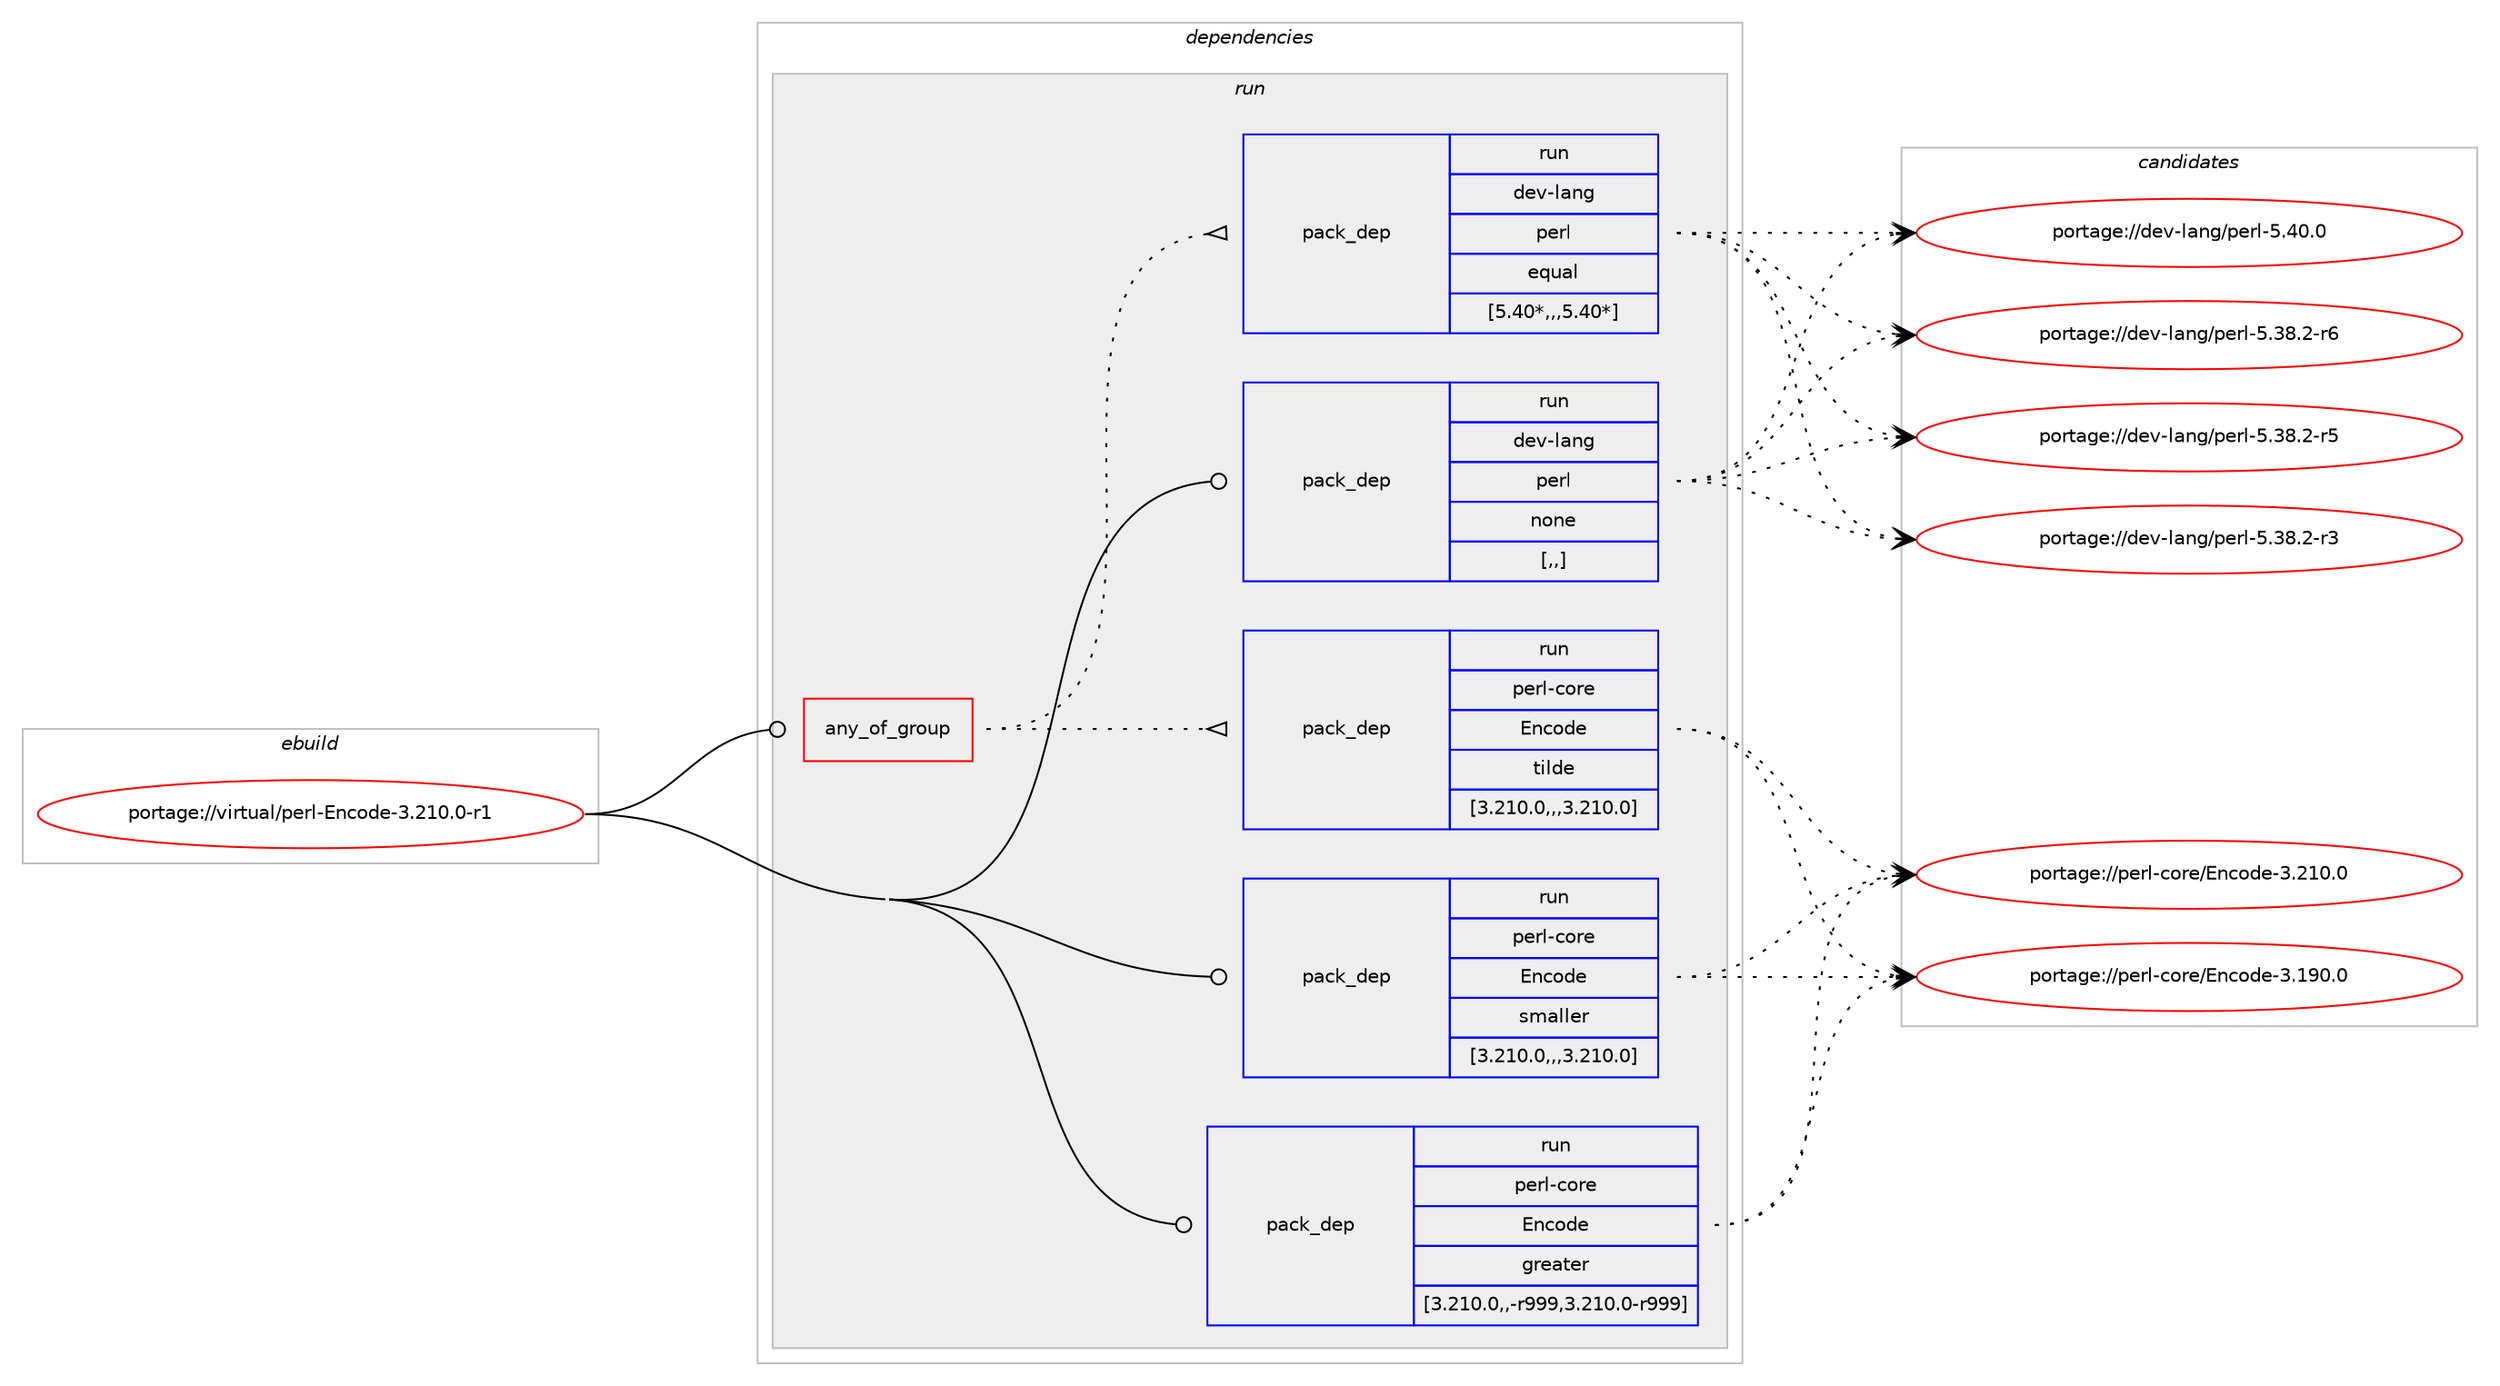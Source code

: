 digraph prolog {

# *************
# Graph options
# *************

newrank=true;
concentrate=true;
compound=true;
graph [rankdir=LR,fontname=Helvetica,fontsize=10,ranksep=1.5];#, ranksep=2.5, nodesep=0.2];
edge  [arrowhead=vee];
node  [fontname=Helvetica,fontsize=10];

# **********
# The ebuild
# **********

subgraph cluster_leftcol {
color=gray;
label=<<i>ebuild</i>>;
id [label="portage://virtual/perl-Encode-3.210.0-r1", color=red, width=4, href="../virtual/perl-Encode-3.210.0-r1.svg"];
}

# ****************
# The dependencies
# ****************

subgraph cluster_midcol {
color=gray;
label=<<i>dependencies</i>>;
subgraph cluster_compile {
fillcolor="#eeeeee";
style=filled;
label=<<i>compile</i>>;
}
subgraph cluster_compileandrun {
fillcolor="#eeeeee";
style=filled;
label=<<i>compile and run</i>>;
}
subgraph cluster_run {
fillcolor="#eeeeee";
style=filled;
label=<<i>run</i>>;
subgraph any31 {
dependency1429 [label=<<TABLE BORDER="0" CELLBORDER="1" CELLSPACING="0" CELLPADDING="4"><TR><TD CELLPADDING="10">any_of_group</TD></TR></TABLE>>, shape=none, color=red];subgraph pack1141 {
dependency1430 [label=<<TABLE BORDER="0" CELLBORDER="1" CELLSPACING="0" CELLPADDING="4" WIDTH="220"><TR><TD ROWSPAN="6" CELLPADDING="30">pack_dep</TD></TR><TR><TD WIDTH="110">run</TD></TR><TR><TD>dev-lang</TD></TR><TR><TD>perl</TD></TR><TR><TD>equal</TD></TR><TR><TD>[5.40*,,,5.40*]</TD></TR></TABLE>>, shape=none, color=blue];
}
dependency1429:e -> dependency1430:w [weight=20,style="dotted",arrowhead="oinv"];
subgraph pack1142 {
dependency1431 [label=<<TABLE BORDER="0" CELLBORDER="1" CELLSPACING="0" CELLPADDING="4" WIDTH="220"><TR><TD ROWSPAN="6" CELLPADDING="30">pack_dep</TD></TR><TR><TD WIDTH="110">run</TD></TR><TR><TD>perl-core</TD></TR><TR><TD>Encode</TD></TR><TR><TD>tilde</TD></TR><TR><TD>[3.210.0,,,3.210.0]</TD></TR></TABLE>>, shape=none, color=blue];
}
dependency1429:e -> dependency1431:w [weight=20,style="dotted",arrowhead="oinv"];
}
id:e -> dependency1429:w [weight=20,style="solid",arrowhead="odot"];
subgraph pack1143 {
dependency1432 [label=<<TABLE BORDER="0" CELLBORDER="1" CELLSPACING="0" CELLPADDING="4" WIDTH="220"><TR><TD ROWSPAN="6" CELLPADDING="30">pack_dep</TD></TR><TR><TD WIDTH="110">run</TD></TR><TR><TD>dev-lang</TD></TR><TR><TD>perl</TD></TR><TR><TD>none</TD></TR><TR><TD>[,,]</TD></TR></TABLE>>, shape=none, color=blue];
}
id:e -> dependency1432:w [weight=20,style="solid",arrowhead="odot"];
subgraph pack1144 {
dependency1433 [label=<<TABLE BORDER="0" CELLBORDER="1" CELLSPACING="0" CELLPADDING="4" WIDTH="220"><TR><TD ROWSPAN="6" CELLPADDING="30">pack_dep</TD></TR><TR><TD WIDTH="110">run</TD></TR><TR><TD>perl-core</TD></TR><TR><TD>Encode</TD></TR><TR><TD>greater</TD></TR><TR><TD>[3.210.0,,-r999,3.210.0-r999]</TD></TR></TABLE>>, shape=none, color=blue];
}
id:e -> dependency1433:w [weight=20,style="solid",arrowhead="odot"];
subgraph pack1145 {
dependency1434 [label=<<TABLE BORDER="0" CELLBORDER="1" CELLSPACING="0" CELLPADDING="4" WIDTH="220"><TR><TD ROWSPAN="6" CELLPADDING="30">pack_dep</TD></TR><TR><TD WIDTH="110">run</TD></TR><TR><TD>perl-core</TD></TR><TR><TD>Encode</TD></TR><TR><TD>smaller</TD></TR><TR><TD>[3.210.0,,,3.210.0]</TD></TR></TABLE>>, shape=none, color=blue];
}
id:e -> dependency1434:w [weight=20,style="solid",arrowhead="odot"];
}
}

# **************
# The candidates
# **************

subgraph cluster_choices {
rank=same;
color=gray;
label=<<i>candidates</i>>;

subgraph choice1141 {
color=black;
nodesep=1;
choice10010111845108971101034711210111410845534652484648 [label="portage://dev-lang/perl-5.40.0", color=red, width=4,href="../dev-lang/perl-5.40.0.svg"];
choice100101118451089711010347112101114108455346515646504511454 [label="portage://dev-lang/perl-5.38.2-r6", color=red, width=4,href="../dev-lang/perl-5.38.2-r6.svg"];
choice100101118451089711010347112101114108455346515646504511453 [label="portage://dev-lang/perl-5.38.2-r5", color=red, width=4,href="../dev-lang/perl-5.38.2-r5.svg"];
choice100101118451089711010347112101114108455346515646504511451 [label="portage://dev-lang/perl-5.38.2-r3", color=red, width=4,href="../dev-lang/perl-5.38.2-r3.svg"];
dependency1430:e -> choice10010111845108971101034711210111410845534652484648:w [style=dotted,weight="100"];
dependency1430:e -> choice100101118451089711010347112101114108455346515646504511454:w [style=dotted,weight="100"];
dependency1430:e -> choice100101118451089711010347112101114108455346515646504511453:w [style=dotted,weight="100"];
dependency1430:e -> choice100101118451089711010347112101114108455346515646504511451:w [style=dotted,weight="100"];
}
subgraph choice1142 {
color=black;
nodesep=1;
choice11210111410845991111141014769110991111001014551465049484648 [label="portage://perl-core/Encode-3.210.0", color=red, width=4,href="../perl-core/Encode-3.210.0.svg"];
choice11210111410845991111141014769110991111001014551464957484648 [label="portage://perl-core/Encode-3.190.0", color=red, width=4,href="../perl-core/Encode-3.190.0.svg"];
dependency1431:e -> choice11210111410845991111141014769110991111001014551465049484648:w [style=dotted,weight="100"];
dependency1431:e -> choice11210111410845991111141014769110991111001014551464957484648:w [style=dotted,weight="100"];
}
subgraph choice1143 {
color=black;
nodesep=1;
choice10010111845108971101034711210111410845534652484648 [label="portage://dev-lang/perl-5.40.0", color=red, width=4,href="../dev-lang/perl-5.40.0.svg"];
choice100101118451089711010347112101114108455346515646504511454 [label="portage://dev-lang/perl-5.38.2-r6", color=red, width=4,href="../dev-lang/perl-5.38.2-r6.svg"];
choice100101118451089711010347112101114108455346515646504511453 [label="portage://dev-lang/perl-5.38.2-r5", color=red, width=4,href="../dev-lang/perl-5.38.2-r5.svg"];
choice100101118451089711010347112101114108455346515646504511451 [label="portage://dev-lang/perl-5.38.2-r3", color=red, width=4,href="../dev-lang/perl-5.38.2-r3.svg"];
dependency1432:e -> choice10010111845108971101034711210111410845534652484648:w [style=dotted,weight="100"];
dependency1432:e -> choice100101118451089711010347112101114108455346515646504511454:w [style=dotted,weight="100"];
dependency1432:e -> choice100101118451089711010347112101114108455346515646504511453:w [style=dotted,weight="100"];
dependency1432:e -> choice100101118451089711010347112101114108455346515646504511451:w [style=dotted,weight="100"];
}
subgraph choice1144 {
color=black;
nodesep=1;
choice11210111410845991111141014769110991111001014551465049484648 [label="portage://perl-core/Encode-3.210.0", color=red, width=4,href="../perl-core/Encode-3.210.0.svg"];
choice11210111410845991111141014769110991111001014551464957484648 [label="portage://perl-core/Encode-3.190.0", color=red, width=4,href="../perl-core/Encode-3.190.0.svg"];
dependency1433:e -> choice11210111410845991111141014769110991111001014551465049484648:w [style=dotted,weight="100"];
dependency1433:e -> choice11210111410845991111141014769110991111001014551464957484648:w [style=dotted,weight="100"];
}
subgraph choice1145 {
color=black;
nodesep=1;
choice11210111410845991111141014769110991111001014551465049484648 [label="portage://perl-core/Encode-3.210.0", color=red, width=4,href="../perl-core/Encode-3.210.0.svg"];
choice11210111410845991111141014769110991111001014551464957484648 [label="portage://perl-core/Encode-3.190.0", color=red, width=4,href="../perl-core/Encode-3.190.0.svg"];
dependency1434:e -> choice11210111410845991111141014769110991111001014551465049484648:w [style=dotted,weight="100"];
dependency1434:e -> choice11210111410845991111141014769110991111001014551464957484648:w [style=dotted,weight="100"];
}
}

}
